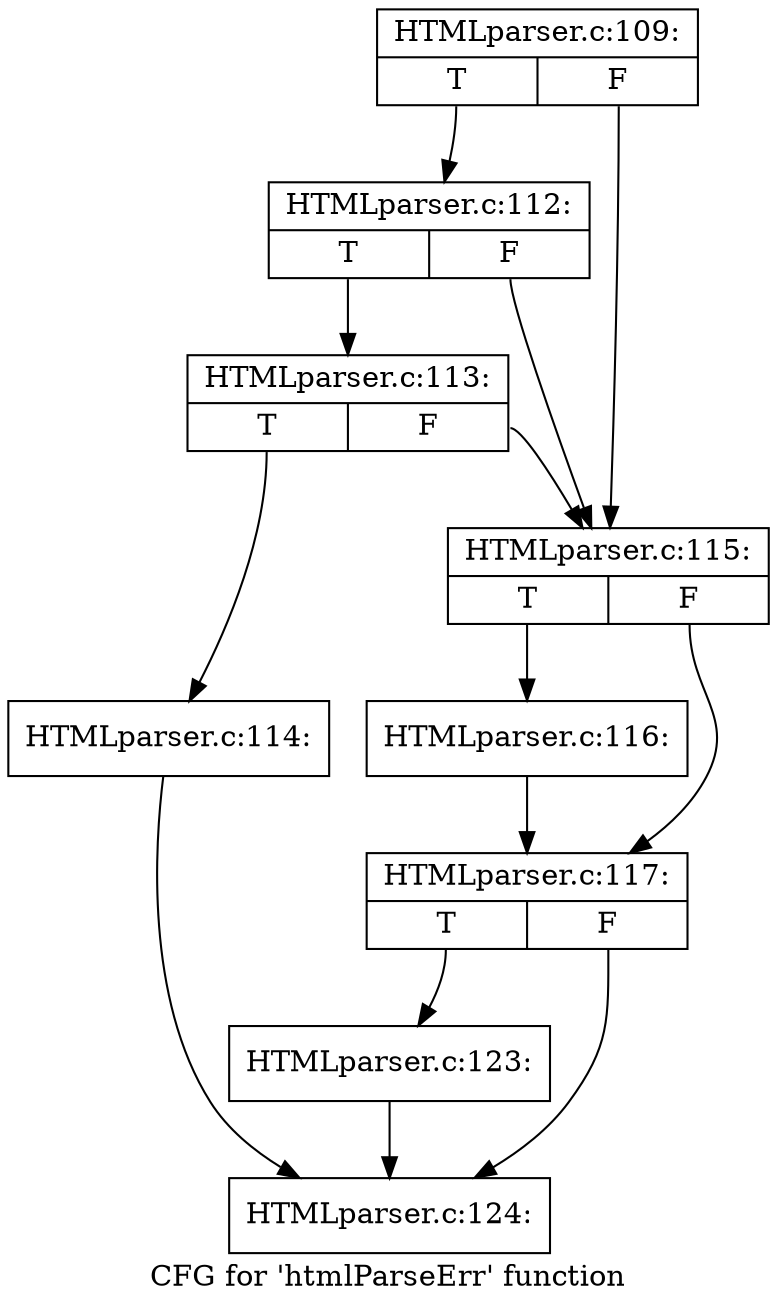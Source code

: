 digraph "CFG for 'htmlParseErr' function" {
	label="CFG for 'htmlParseErr' function";

	Node0x3eb6120 [shape=record,label="{HTMLparser.c:109:|{<s0>T|<s1>F}}"];
	Node0x3eb6120:s0 -> Node0x3b84ec0;
	Node0x3eb6120:s1 -> Node0x3b84df0;
	Node0x3b84ec0 [shape=record,label="{HTMLparser.c:112:|{<s0>T|<s1>F}}"];
	Node0x3b84ec0:s0 -> Node0x3b84e40;
	Node0x3b84ec0:s1 -> Node0x3b84df0;
	Node0x3b84e40 [shape=record,label="{HTMLparser.c:113:|{<s0>T|<s1>F}}"];
	Node0x3b84e40:s0 -> Node0x3b84da0;
	Node0x3b84e40:s1 -> Node0x3b84df0;
	Node0x3b84da0 [shape=record,label="{HTMLparser.c:114:}"];
	Node0x3b84da0 -> Node0x3b85e80;
	Node0x3b84df0 [shape=record,label="{HTMLparser.c:115:|{<s0>T|<s1>F}}"];
	Node0x3b84df0:s0 -> Node0x3b85830;
	Node0x3b84df0:s1 -> Node0x3b85880;
	Node0x3b85830 [shape=record,label="{HTMLparser.c:116:}"];
	Node0x3b85830 -> Node0x3b85880;
	Node0x3b85880 [shape=record,label="{HTMLparser.c:117:|{<s0>T|<s1>F}}"];
	Node0x3b85880:s0 -> Node0x3b85e30;
	Node0x3b85880:s1 -> Node0x3b85e80;
	Node0x3b85e30 [shape=record,label="{HTMLparser.c:123:}"];
	Node0x3b85e30 -> Node0x3b85e80;
	Node0x3b85e80 [shape=record,label="{HTMLparser.c:124:}"];
}
